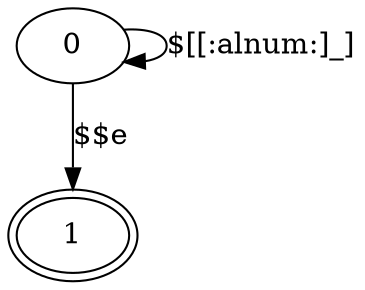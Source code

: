 digraph identifier {
    1 [peripheries=2]

    0 -> 0 [label="$[[:alnum:]\_]"]
    0 -> 1 [label="$$e"]
}
